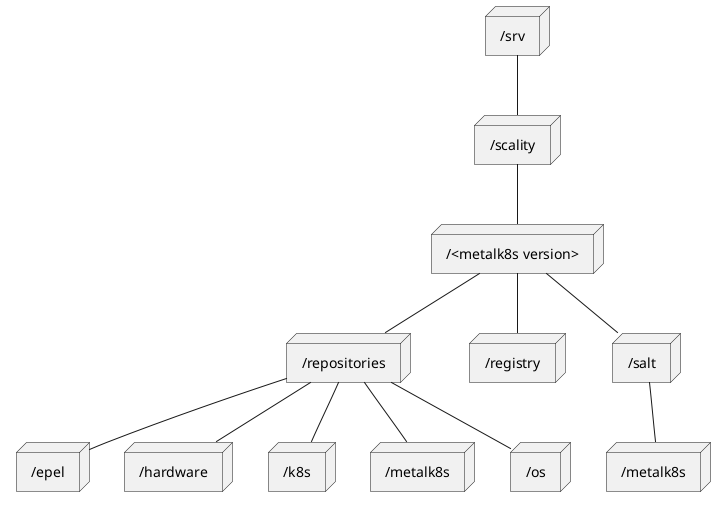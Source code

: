 @startuml

node srv as "/srv"
node scality as "/scality"
node metalk8s_version as "/<metalk8s version>"
srv -- scality
scality -- metalk8s_version

node epel as "/epel"
node hardware as "/hardware"
node k8s as "/k8s"
node metalk8s_repo as "/metalk8s"
node os as "/os"
node repositories as "/repositories"

metalk8s_version -- repositories
repositories -- epel
repositories -- hardware
repositories -- k8s
repositories -- metalk8s_repo
repositories -- os

node registry as "/registry"
metalk8s_version -- registry

node salt as "/salt"
node metalk8s_salt as "/metalk8s"
metalk8s_version -- salt
salt -- metalk8s_salt

@enduml

